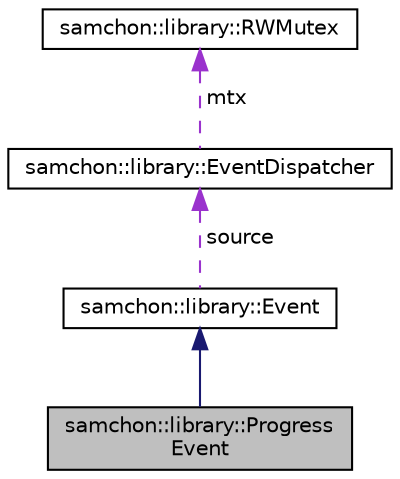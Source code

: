 digraph "samchon::library::ProgressEvent"
{
  edge [fontname="Helvetica",fontsize="10",labelfontname="Helvetica",labelfontsize="10"];
  node [fontname="Helvetica",fontsize="10",shape=record];
  Node1 [label="samchon::library::Progress\lEvent",height=0.2,width=0.4,color="black", fillcolor="grey75", style="filled", fontcolor="black"];
  Node2 -> Node1 [dir="back",color="midnightblue",fontsize="10",style="solid",fontname="Helvetica"];
  Node2 [label="samchon::library::Event",height=0.2,width=0.4,color="black", fillcolor="white", style="filled",URL="$d2/d56/classsamchon_1_1library_1_1Event.html",tooltip="Represent an event running on background. "];
  Node3 -> Node2 [dir="back",color="darkorchid3",fontsize="10",style="dashed",label=" source" ,fontname="Helvetica"];
  Node3 [label="samchon::library::EventDispatcher",height=0.2,width=0.4,color="black", fillcolor="white", style="filled",URL="$d3/d9b/classsamchon_1_1library_1_1EventDispatcher.html",tooltip="Abstract class for dispatching Event. "];
  Node4 -> Node3 [dir="back",color="darkorchid3",fontsize="10",style="dashed",label=" mtx" ,fontname="Helvetica"];
  Node4 [label="samchon::library::RWMutex",height=0.2,width=0.4,color="black", fillcolor="white", style="filled",URL="$df/d85/classsamchon_1_1library_1_1RWMutex.html",tooltip="rw_mutex "];
}
